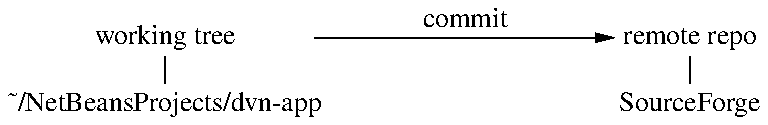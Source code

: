 .PS
box width 1.5 invis "" "" "working tree" "|" "~/NetBeansProjects/dvn-app";
arrow right 1.5 "commit" above;
box invis "" "" "remote repo" "|" "SourceForge";
.PE
